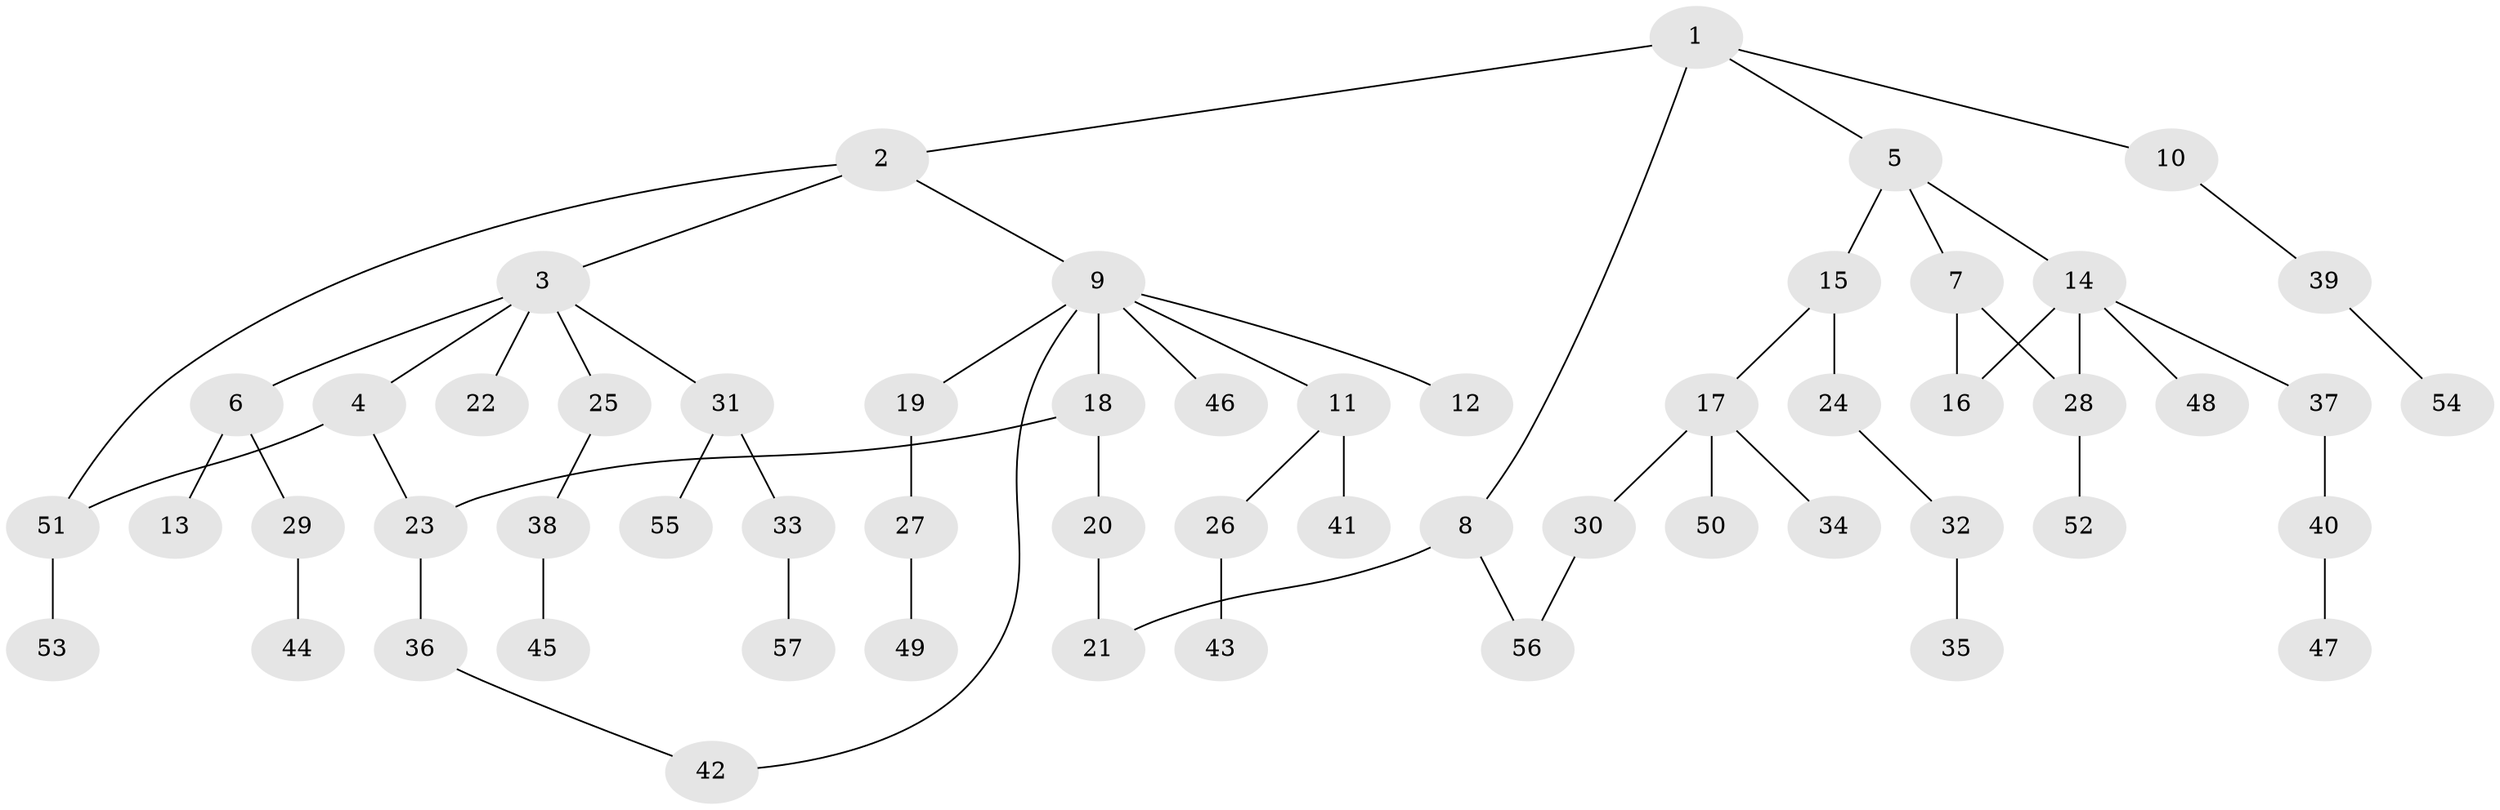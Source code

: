 // original degree distribution, {5: 0.05263157894736842, 7: 0.008771929824561403, 3: 0.15789473684210525, 1: 0.4298245614035088, 4: 0.05263157894736842, 6: 0.017543859649122806, 2: 0.2807017543859649}
// Generated by graph-tools (version 1.1) at 2025/34/03/09/25 02:34:13]
// undirected, 57 vertices, 63 edges
graph export_dot {
graph [start="1"]
  node [color=gray90,style=filled];
  1;
  2;
  3;
  4;
  5;
  6;
  7;
  8;
  9;
  10;
  11;
  12;
  13;
  14;
  15;
  16;
  17;
  18;
  19;
  20;
  21;
  22;
  23;
  24;
  25;
  26;
  27;
  28;
  29;
  30;
  31;
  32;
  33;
  34;
  35;
  36;
  37;
  38;
  39;
  40;
  41;
  42;
  43;
  44;
  45;
  46;
  47;
  48;
  49;
  50;
  51;
  52;
  53;
  54;
  55;
  56;
  57;
  1 -- 2 [weight=1.0];
  1 -- 5 [weight=1.0];
  1 -- 8 [weight=1.0];
  1 -- 10 [weight=1.0];
  2 -- 3 [weight=1.0];
  2 -- 9 [weight=1.0];
  2 -- 51 [weight=1.0];
  3 -- 4 [weight=1.0];
  3 -- 6 [weight=1.0];
  3 -- 22 [weight=1.0];
  3 -- 25 [weight=1.0];
  3 -- 31 [weight=1.0];
  4 -- 23 [weight=1.0];
  4 -- 51 [weight=1.0];
  5 -- 7 [weight=1.0];
  5 -- 14 [weight=1.0];
  5 -- 15 [weight=1.0];
  6 -- 13 [weight=1.0];
  6 -- 29 [weight=1.0];
  7 -- 16 [weight=1.0];
  7 -- 28 [weight=1.0];
  8 -- 21 [weight=1.0];
  8 -- 56 [weight=1.0];
  9 -- 11 [weight=1.0];
  9 -- 12 [weight=1.0];
  9 -- 18 [weight=2.0];
  9 -- 19 [weight=1.0];
  9 -- 42 [weight=1.0];
  9 -- 46 [weight=1.0];
  10 -- 39 [weight=1.0];
  11 -- 26 [weight=1.0];
  11 -- 41 [weight=1.0];
  14 -- 16 [weight=1.0];
  14 -- 28 [weight=1.0];
  14 -- 37 [weight=1.0];
  14 -- 48 [weight=1.0];
  15 -- 17 [weight=1.0];
  15 -- 24 [weight=1.0];
  17 -- 30 [weight=1.0];
  17 -- 34 [weight=1.0];
  17 -- 50 [weight=1.0];
  18 -- 20 [weight=1.0];
  18 -- 23 [weight=1.0];
  19 -- 27 [weight=1.0];
  20 -- 21 [weight=1.0];
  23 -- 36 [weight=1.0];
  24 -- 32 [weight=1.0];
  25 -- 38 [weight=1.0];
  26 -- 43 [weight=2.0];
  27 -- 49 [weight=1.0];
  28 -- 52 [weight=1.0];
  29 -- 44 [weight=1.0];
  30 -- 56 [weight=1.0];
  31 -- 33 [weight=1.0];
  31 -- 55 [weight=1.0];
  32 -- 35 [weight=1.0];
  33 -- 57 [weight=1.0];
  36 -- 42 [weight=1.0];
  37 -- 40 [weight=1.0];
  38 -- 45 [weight=1.0];
  39 -- 54 [weight=1.0];
  40 -- 47 [weight=1.0];
  51 -- 53 [weight=1.0];
}
